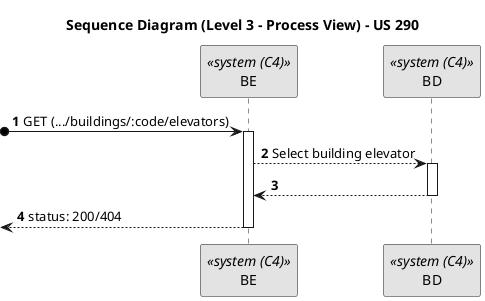 @startuml
skinparam monochrome true
skinparam packageStyle rectangle
skinparam shadowing false

title Sequence Diagram (Level 3 - Process View) - US 290
autonumber

participant "BE" as BE <<system (C4)>>
participant "BD" as BD <<system (C4)>>

?o-> BE : GET (.../buildings/:code/elevators)
activate BE

    BE --> BD : Select building elevator
    activate BD
    BD --> BE :
    deactivate BD

<-- BE : status: 200/404
deactivate BE

@enduml